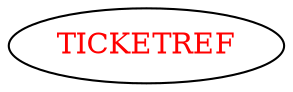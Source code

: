 digraph dependencyGraph {
 concentrate=true;
 ranksep="2.0";
 rankdir="LR"; 
 splines="ortho";
"TICKETREF" [fontcolor="red"];
}